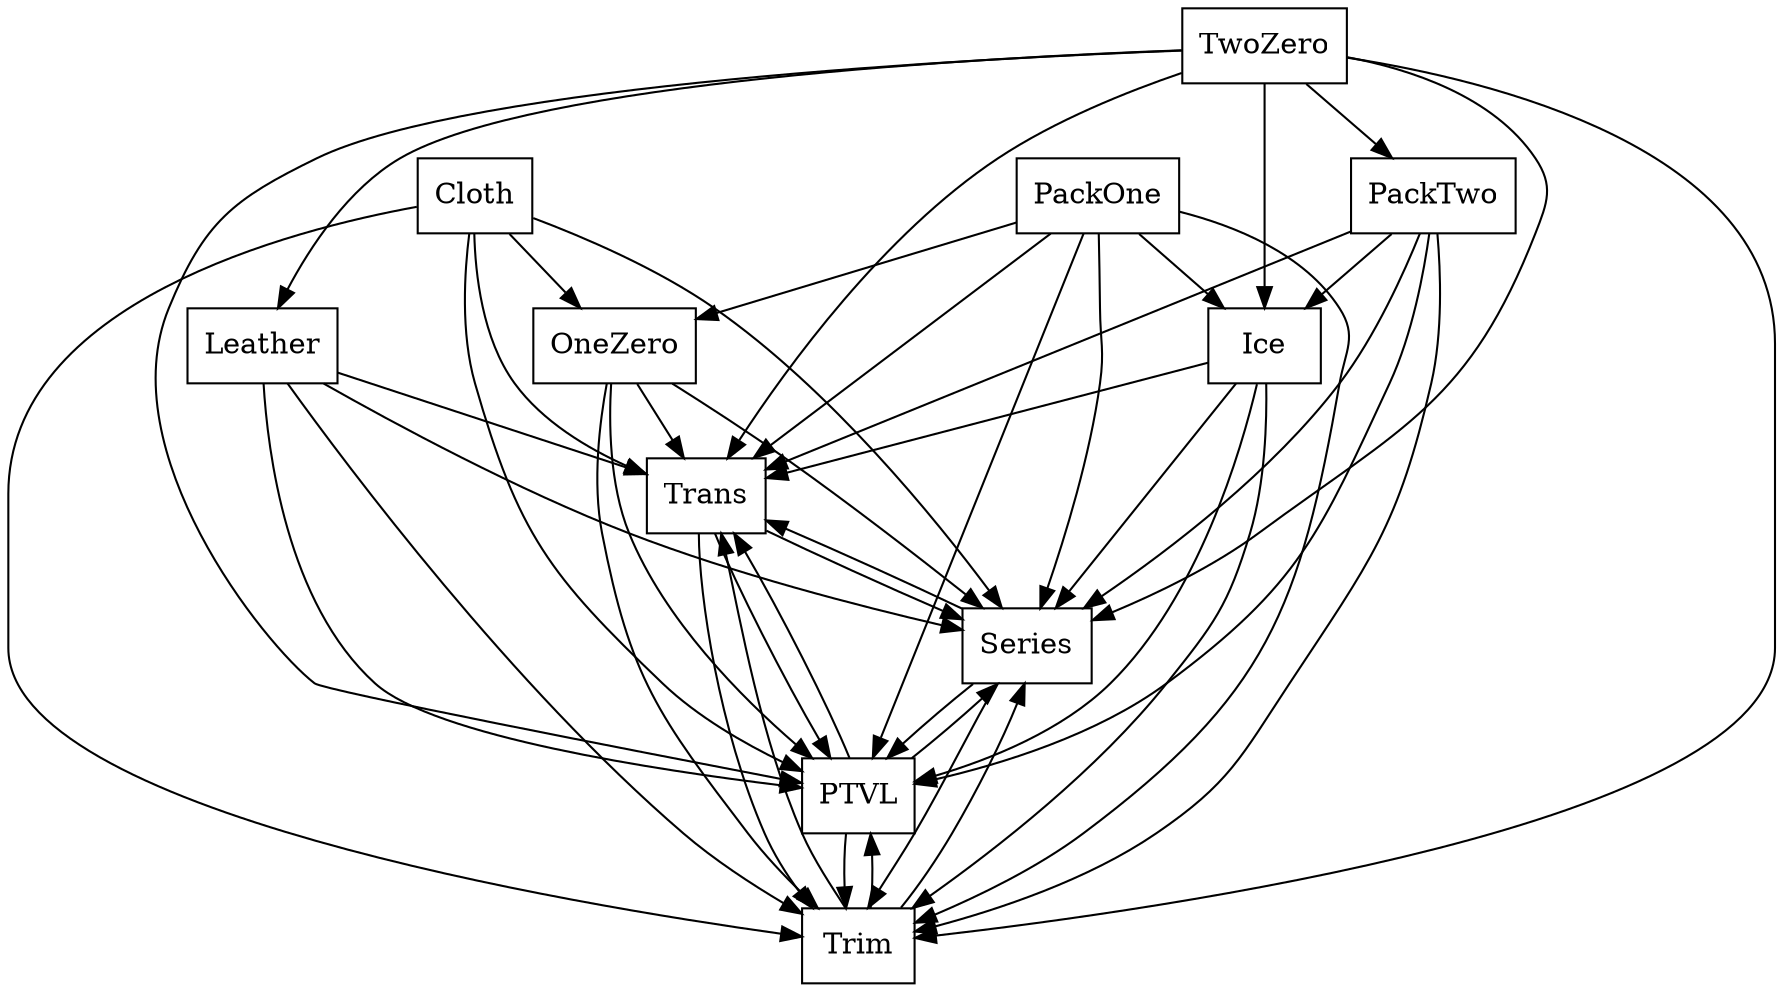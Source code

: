 digraph{
graph [rankdir=TB];
node [shape=box];
edge [arrowhead=normal];
0[label="Ice",]
1[label="Cloth",]
2[label="TwoZero",]
3[label="Trans",]
4[label="Leather",]
5[label="OneZero",]
6[label="Series",]
7[label="Trim",]
8[label="PackOne",]
9[label="PackTwo",]
10[label="PTVL",]
0->3[label="",]
0->6[label="",]
0->7[label="",]
0->10[label="",]
1->3[label="",]
1->5[label="",]
1->6[label="",]
1->7[label="",]
1->10[label="",]
2->0[label="",]
2->3[label="",]
2->4[label="",]
2->6[label="",]
2->7[label="",]
2->9[label="",]
2->10[label="",]
3->6[label="",]
3->7[label="",]
3->10[label="",]
4->3[label="",]
4->6[label="",]
4->7[label="",]
4->10[label="",]
5->3[label="",]
5->6[label="",]
5->7[label="",]
5->10[label="",]
6->3[label="",]
6->7[label="",]
6->10[label="",]
7->3[label="",]
7->6[label="",]
7->10[label="",]
8->0[label="",]
8->3[label="",]
8->5[label="",]
8->6[label="",]
8->7[label="",]
8->10[label="",]
9->0[label="",]
9->3[label="",]
9->6[label="",]
9->7[label="",]
9->10[label="",]
10->3[label="",]
10->6[label="",]
10->7[label="",]
}
